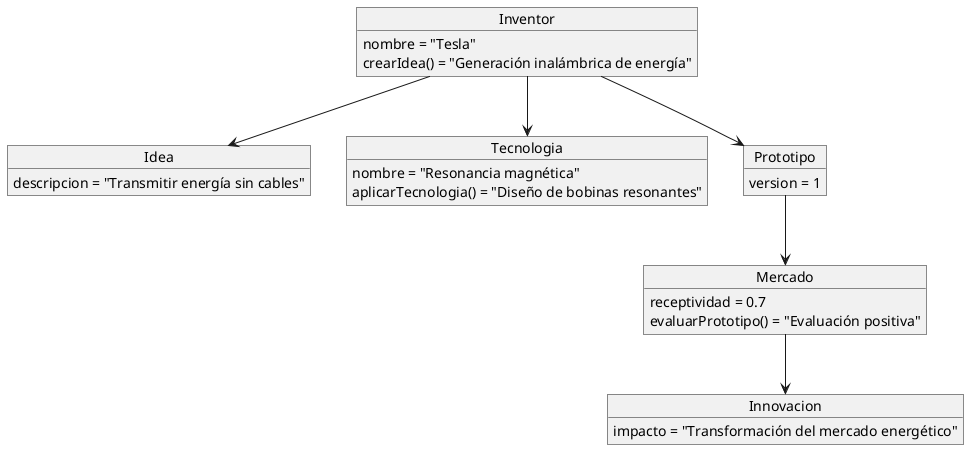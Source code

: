 @startuml
object Inventor {
    nombre = "Tesla"
    crearIdea() = "Generación inalámbrica de energía"
}

object Idea {
    descripcion = "Transmitir energía sin cables"
}

object Tecnologia {
    nombre = "Resonancia magnética"
    aplicarTecnologia() = "Diseño de bobinas resonantes"
}

object Prototipo {
    version = 1
}

object Mercado {
    receptividad = 0.7
    evaluarPrototipo() = "Evaluación positiva"
}

object Innovacion {
    impacto = "Transformación del mercado energético"
}

Inventor --> Idea
Inventor --> Tecnologia
Inventor --> Prototipo
Prototipo --> Mercado
Mercado --> Innovacion
@enduml
